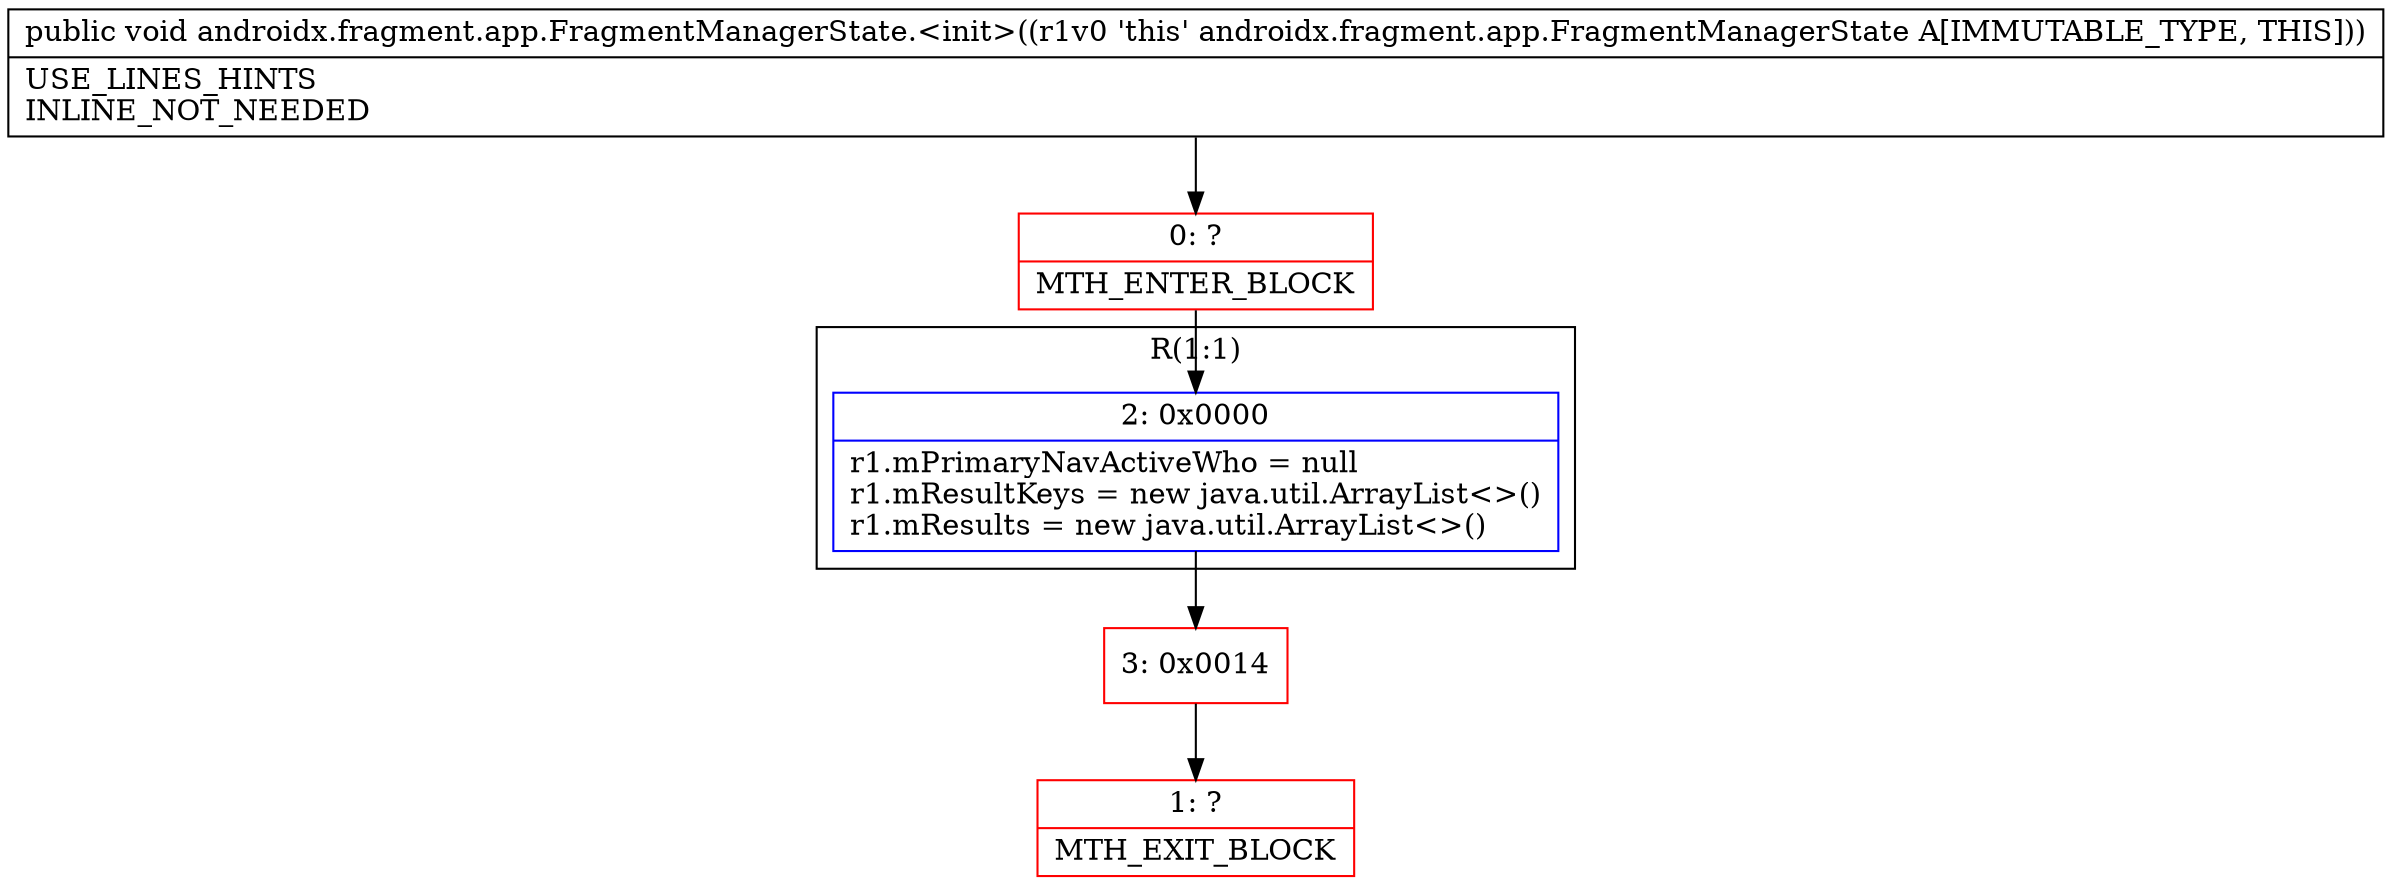 digraph "CFG forandroidx.fragment.app.FragmentManagerState.\<init\>()V" {
subgraph cluster_Region_1118680482 {
label = "R(1:1)";
node [shape=record,color=blue];
Node_2 [shape=record,label="{2\:\ 0x0000|r1.mPrimaryNavActiveWho = null\lr1.mResultKeys = new java.util.ArrayList\<\>()\lr1.mResults = new java.util.ArrayList\<\>()\l}"];
}
Node_0 [shape=record,color=red,label="{0\:\ ?|MTH_ENTER_BLOCK\l}"];
Node_3 [shape=record,color=red,label="{3\:\ 0x0014}"];
Node_1 [shape=record,color=red,label="{1\:\ ?|MTH_EXIT_BLOCK\l}"];
MethodNode[shape=record,label="{public void androidx.fragment.app.FragmentManagerState.\<init\>((r1v0 'this' androidx.fragment.app.FragmentManagerState A[IMMUTABLE_TYPE, THIS]))  | USE_LINES_HINTS\lINLINE_NOT_NEEDED\l}"];
MethodNode -> Node_0;Node_2 -> Node_3;
Node_0 -> Node_2;
Node_3 -> Node_1;
}

